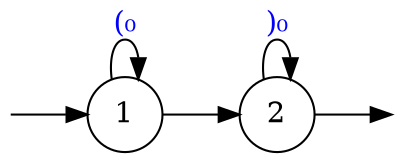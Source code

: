 digraph {
        Q0 [style=invisible,height=0,width=0,fixedsize=true];
        Q1 [style=invisible,height=0,width=0,fixedsize=true];
        node [shape=circle];
        graph [rankdir="LR"];
        Q0 -> 1;
        1 -> 1 [label = <<FONT COLOR="blue">(₀</FONT>>];
        1 -> 2;
        2 -> 2 [label = <<FONT COLOR="blue">)₀</FONT>>];
        2 -> Q1;
}